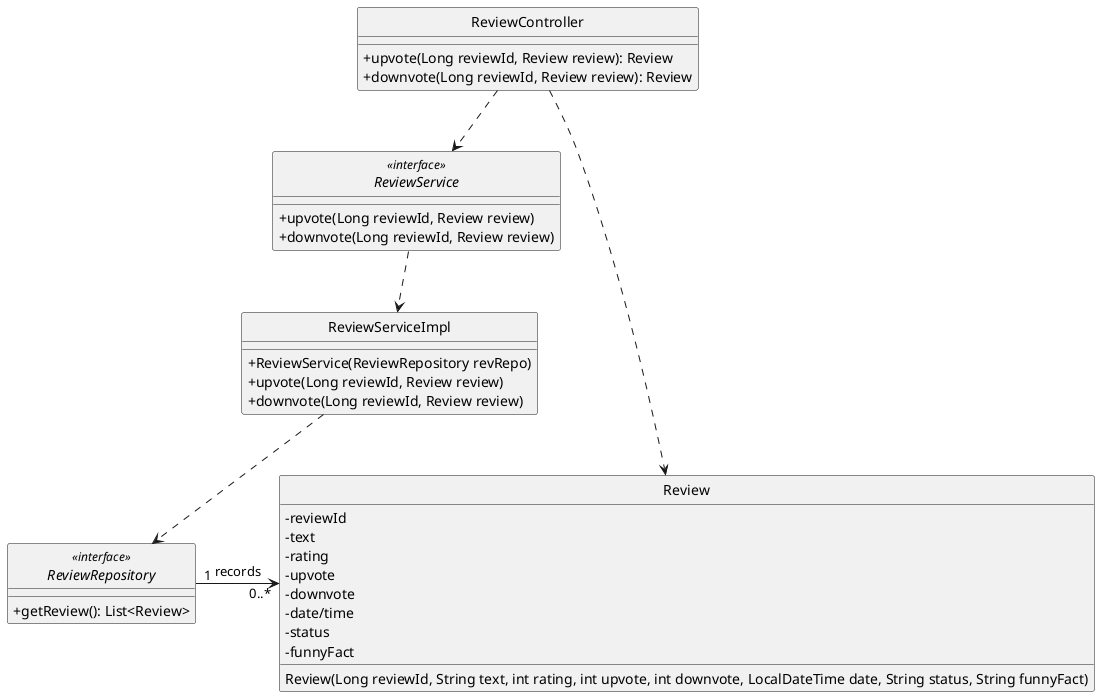 @startuml
'https://plantuml.com/sequence-diagram

hide circle
skinparam classAttributeIconSize 0

class ReviewController {
     +upvote(Long reviewId, Review review): Review
     +downvote(Long reviewId, Review review): Review
}

class ReviewServiceImpl {
    +ReviewService(ReviewRepository revRepo)
    +upvote(Long reviewId, Review review)
    +downvote(Long reviewId, Review review)
}

interface ReviewService <<interface>> {
    +upvote(Long reviewId, Review review)
    +downvote(Long reviewId, Review review)
}

class Review {
    -reviewId
    -text
    -rating
    -upvote
    -downvote
    -date/time
    -status
    -funnyFact
    Review(Long reviewId, String text, int rating, int upvote, int downvote, LocalDateTime date, String status, String funnyFact)
}

interface ReviewRepository <<interface>> {
    + getReview(): List<Review>
}

ReviewController..>ReviewService
ReviewController..>Review
ReviewService..>ReviewServiceImpl
ReviewServiceImpl..>ReviewRepository
ReviewRepository "1" -right-> "0..*" Review:  records
@enduml

